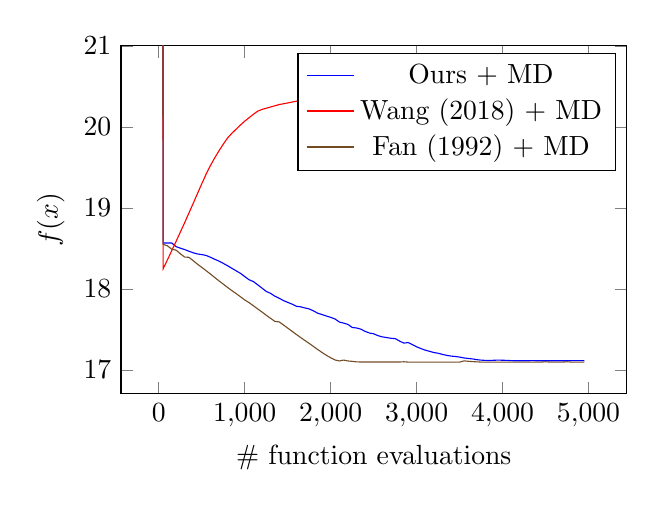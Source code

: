 \begin{tikzpicture}
\begin{axis}[xlabel={\# function evaluations}, ylabel={$f(x)$}, ymax={21}, width={8cm}, height={6cm}]
    \legend{{Ours + MD},{Wang (2018) + MD},{Fan (1992) + MD}}
    \addplot+[no marks]
        table[row sep={\\}]
        {
            x  y  \\
            1.0  95.0  \\
            51.0  18.567  \\
            101.0  18.567  \\
            151.0  18.567  \\
            201.0  18.522  \\
            251.0  18.503  \\
            301.0  18.486  \\
            351.0  18.465  \\
            401.0  18.446  \\
            451.0  18.431  \\
            501.0  18.424  \\
            551.0  18.413  \\
            601.0  18.391  \\
            651.0  18.366  \\
            701.0  18.343  \\
            751.0  18.315  \\
            801.0  18.286  \\
            851.0  18.254  \\
            901.0  18.223  \\
            951.0  18.192  \\
            1001.0  18.152  \\
            1051.0  18.113  \\
            1101.0  18.091  \\
            1151.0  18.051  \\
            1201.0  18.01  \\
            1251.0  17.969  \\
            1301.0  17.945  \\
            1351.0  17.91  \\
            1401.0  17.885  \\
            1451.0  17.856  \\
            1501.0  17.834  \\
            1551.0  17.812  \\
            1601.0  17.786  \\
            1651.0  17.779  \\
            1701.0  17.765  \\
            1751.0  17.753  \\
            1801.0  17.728  \\
            1851.0  17.7  \\
            1901.0  17.683  \\
            1951.0  17.665  \\
            2001.0  17.649  \\
            2051.0  17.629  \\
            2101.0  17.591  \\
            2151.0  17.578  \\
            2201.0  17.562  \\
            2251.0  17.524  \\
            2301.0  17.518  \\
            2351.0  17.504  \\
            2401.0  17.476  \\
            2451.0  17.456  \\
            2501.0  17.446  \\
            2551.0  17.423  \\
            2601.0  17.408  \\
            2651.0  17.4  \\
            2701.0  17.391  \\
            2751.0  17.387  \\
            2801.0  17.357  \\
            2851.0  17.331  \\
            2901.0  17.338  \\
            2951.0  17.313  \\
            3001.0  17.285  \\
            3051.0  17.264  \\
            3101.0  17.244  \\
            3151.0  17.23  \\
            3201.0  17.215  \\
            3251.0  17.206  \\
            3301.0  17.192  \\
            3351.0  17.18  \\
            3401.0  17.171  \\
            3451.0  17.166  \\
            3501.0  17.159  \\
            3551.0  17.148  \\
            3601.0  17.142  \\
            3651.0  17.136  \\
            3701.0  17.127  \\
            3751.0  17.121  \\
            3801.0  17.118  \\
            3851.0  17.116  \\
            3901.0  17.12  \\
            3951.0  17.121  \\
            4001.0  17.12  \\
            4051.0  17.118  \\
            4101.0  17.115  \\
            4151.0  17.113  \\
            4201.0  17.113  \\
            4251.0  17.113  \\
            4301.0  17.113  \\
            4351.0  17.116  \\
            4401.0  17.113  \\
            4451.0  17.113  \\
            4501.0  17.114  \\
            4551.0  17.114  \\
            4601.0  17.114  \\
            4651.0  17.114  \\
            4701.0  17.114  \\
            4751.0  17.114  \\
            4801.0  17.115  \\
            4851.0  17.115  \\
            4901.0  17.115  \\
            4951.0  17.116  \\
        }
        ;
    \addplot+[no marks]
        table[row sep={\\}]
        {
            x  y  \\
            1.0  95.0  \\
            51.0  18.249  \\
            101.0  18.359  \\
            151.0  18.472  \\
            201.0  18.585  \\
            251.0  18.701  \\
            301.0  18.817  \\
            351.0  18.936  \\
            401.0  19.057  \\
            451.0  19.178  \\
            501.0  19.299  \\
            551.0  19.416  \\
            601.0  19.522  \\
            651.0  19.617  \\
            701.0  19.705  \\
            751.0  19.787  \\
            801.0  19.863  \\
            851.0  19.921  \\
            901.0  19.972  \\
            951.0  20.023  \\
            1001.0  20.071  \\
            1051.0  20.113  \\
            1101.0  20.155  \\
            1151.0  20.193  \\
            1201.0  20.215  \\
            1251.0  20.23  \\
            1301.0  20.245  \\
            1351.0  20.26  \\
            1401.0  20.275  \\
            1451.0  20.285  \\
            1501.0  20.295  \\
            1551.0  20.306  \\
            1601.0  20.316  \\
            1651.0  20.327  \\
            1701.0  20.337  \\
            1751.0  20.348  \\
            1801.0  20.358  \\
            1851.0  20.369  \\
            1901.0  20.38  \\
            1951.0  20.391  \\
            2001.0  20.402  \\
            2051.0  20.413  \\
            2101.0  20.424  \\
            2151.0  20.435  \\
            2201.0  20.446  \\
            2251.0  20.457  \\
            2301.0  20.468  \\
            2351.0  20.48  \\
            2401.0  20.491  \\
            2451.0  20.503  \\
            2501.0  20.514  \\
            2551.0  20.526  \\
            2601.0  20.537  \\
            2651.0  20.549  \\
            2701.0  20.561  \\
            2751.0  20.573  \\
            2801.0  20.585  \\
            2851.0  20.597  \\
            2901.0  20.605  \\
            2951.0  20.611  \\
            3001.0  20.616  \\
            3051.0  20.622  \\
            3101.0  20.627  \\
            3151.0  20.633  \\
            3201.0  20.639  \\
            3251.0  20.644  \\
            3301.0  20.65  \\
            3351.0  20.656  \\
            3401.0  20.662  \\
            3451.0  20.668  \\
            3501.0  20.674  \\
            3551.0  20.681  \\
            3601.0  20.687  \\
            3651.0  20.694  \\
            3701.0  20.701  \\
            3751.0  20.707  \\
            3801.0  20.714  \\
            3851.0  20.721  \\
            3901.0  20.725  \\
            3951.0  20.729  \\
            4001.0  20.733  \\
            4051.0  20.738  \\
            4101.0  20.742  \\
            4151.0  20.747  \\
            4201.0  20.751  \\
            4251.0  20.756  \\
            4301.0  20.761  \\
            4351.0  20.766  \\
            4401.0  20.771  \\
            4451.0  20.776  \\
            4501.0  20.781  \\
            4551.0  20.786  \\
            4601.0  20.791  \\
            4651.0  20.796  \\
            4701.0  20.8  \\
            4751.0  20.803  \\
            4801.0  20.805  \\
            4851.0  20.807  \\
            4901.0  20.809  \\
            4951.0  20.812  \\
        }
        ;
    \addplot+[no marks]
        table[row sep={\\}]
        {
            x  y  \\
            1.0  95.0  \\
            51.0  18.551  \\
            101.0  18.532  \\
            151.0  18.49  \\
            201.0  18.479  \\
            251.0  18.434  \\
            301.0  18.393  \\
            351.0  18.39  \\
            401.0  18.348  \\
            451.0  18.305  \\
            501.0  18.266  \\
            551.0  18.225  \\
            601.0  18.184  \\
            651.0  18.141  \\
            701.0  18.099  \\
            751.0  18.059  \\
            801.0  18.018  \\
            851.0  17.979  \\
            901.0  17.942  \\
            951.0  17.903  \\
            1001.0  17.863  \\
            1051.0  17.831  \\
            1101.0  17.792  \\
            1151.0  17.753  \\
            1201.0  17.715  \\
            1251.0  17.675  \\
            1301.0  17.637  \\
            1351.0  17.599  \\
            1401.0  17.593  \\
            1451.0  17.555  \\
            1501.0  17.516  \\
            1551.0  17.477  \\
            1601.0  17.438  \\
            1651.0  17.4  \\
            1701.0  17.363  \\
            1751.0  17.327  \\
            1801.0  17.289  \\
            1851.0  17.251  \\
            1901.0  17.215  \\
            1951.0  17.18  \\
            2001.0  17.15  \\
            2051.0  17.123  \\
            2101.0  17.111  \\
            2151.0  17.122  \\
            2201.0  17.111  \\
            2251.0  17.106  \\
            2301.0  17.1  \\
            2351.0  17.098  \\
            2401.0  17.098  \\
            2451.0  17.098  \\
            2501.0  17.098  \\
            2551.0  17.098  \\
            2601.0  17.098  \\
            2651.0  17.098  \\
            2701.0  17.098  \\
            2751.0  17.098  \\
            2801.0  17.098  \\
            2851.0  17.101  \\
            2901.0  17.097  \\
            2951.0  17.097  \\
            3001.0  17.097  \\
            3051.0  17.097  \\
            3101.0  17.097  \\
            3151.0  17.097  \\
            3201.0  17.097  \\
            3251.0  17.097  \\
            3301.0  17.097  \\
            3351.0  17.097  \\
            3401.0  17.097  \\
            3451.0  17.097  \\
            3501.0  17.097  \\
            3551.0  17.112  \\
            3601.0  17.107  \\
            3651.0  17.103  \\
            3701.0  17.1  \\
            3751.0  17.097  \\
            3801.0  17.097  \\
            3851.0  17.097  \\
            3901.0  17.097  \\
            3951.0  17.097  \\
            4001.0  17.097  \\
            4051.0  17.097  \\
            4101.0  17.097  \\
            4151.0  17.097  \\
            4201.0  17.097  \\
            4251.0  17.097  \\
            4301.0  17.097  \\
            4351.0  17.097  \\
            4401.0  17.097  \\
            4451.0  17.097  \\
            4501.0  17.101  \\
            4551.0  17.097  \\
            4601.0  17.097  \\
            4651.0  17.097  \\
            4701.0  17.097  \\
            4751.0  17.101  \\
            4801.0  17.097  \\
            4851.0  17.097  \\
            4901.0  17.097  \\
            4951.0  17.097  \\
        }
        ;
\end{axis}
\end{tikzpicture}
